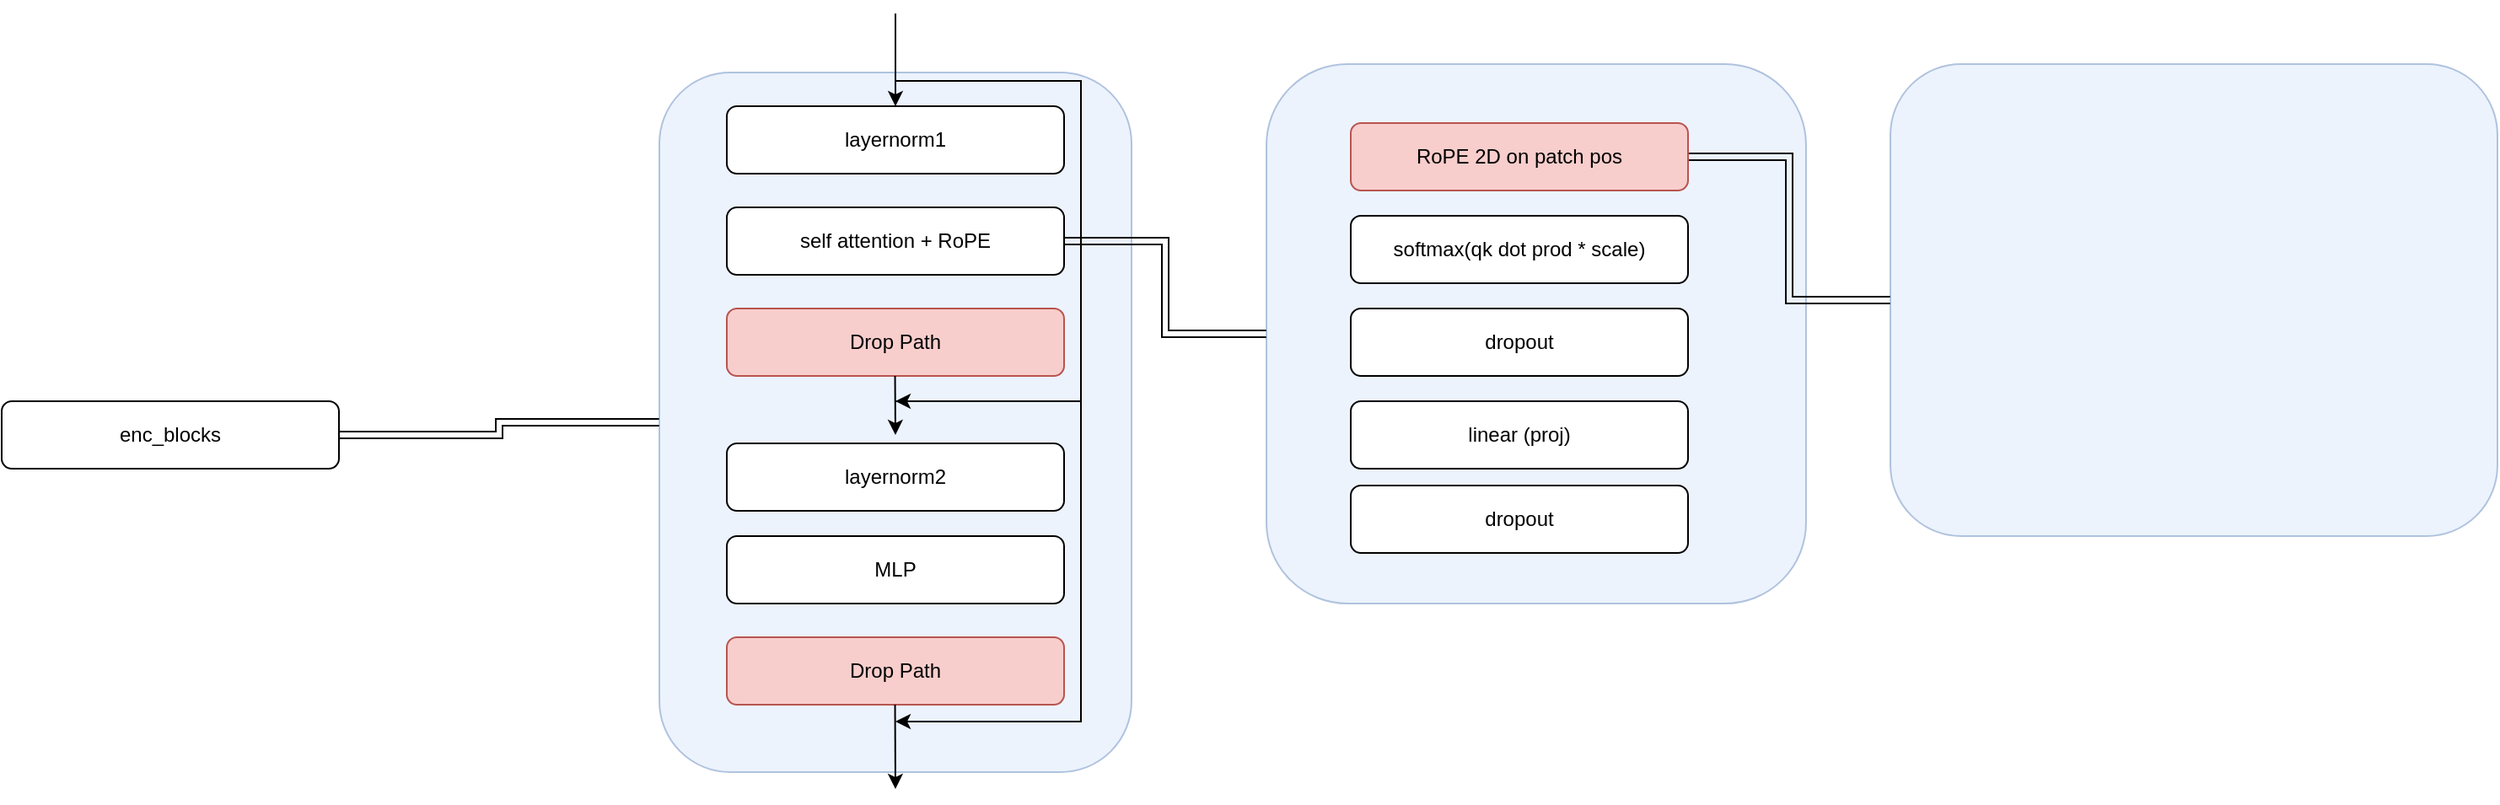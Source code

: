 <mxfile version="24.4.0" type="github">
  <diagram name="Page-1" id="YwyaiJk9tJbsXuyATQ5N">
    <mxGraphModel dx="685" dy="660" grid="1" gridSize="10" guides="1" tooltips="1" connect="1" arrows="1" fold="1" page="1" pageScale="1" pageWidth="850" pageHeight="1100" math="0" shadow="0">
      <root>
        <mxCell id="0" />
        <mxCell id="1" parent="0" />
        <mxCell id="2npnaE28Xi_mpmvtPkLY-3" value="" style="edgeStyle=orthogonalEdgeStyle;rounded=0;orthogonalLoop=1;jettySize=auto;html=1;shape=link;" edge="1" parent="1" source="2npnaE28Xi_mpmvtPkLY-1" target="2npnaE28Xi_mpmvtPkLY-2">
          <mxGeometry relative="1" as="geometry" />
        </mxCell>
        <mxCell id="2npnaE28Xi_mpmvtPkLY-1" value="&lt;div&gt;enc_blocks&lt;/div&gt;" style="rounded=1;whiteSpace=wrap;html=1;" vertex="1" parent="1">
          <mxGeometry x="120" y="320" width="200" height="40" as="geometry" />
        </mxCell>
        <mxCell id="2npnaE28Xi_mpmvtPkLY-2" value="" style="whiteSpace=wrap;html=1;rounded=1;opacity=50;fillColor=#dae8fc;strokeColor=#6c8ebf;" vertex="1" parent="1">
          <mxGeometry x="510" y="125" width="280" height="415" as="geometry" />
        </mxCell>
        <mxCell id="2npnaE28Xi_mpmvtPkLY-4" value="layernorm1" style="rounded=1;whiteSpace=wrap;html=1;" vertex="1" parent="1">
          <mxGeometry x="550" y="145" width="200" height="40" as="geometry" />
        </mxCell>
        <mxCell id="2npnaE28Xi_mpmvtPkLY-17" value="" style="edgeStyle=orthogonalEdgeStyle;rounded=0;orthogonalLoop=1;jettySize=auto;html=1;shape=link;" edge="1" parent="1" source="2npnaE28Xi_mpmvtPkLY-5" target="2npnaE28Xi_mpmvtPkLY-16">
          <mxGeometry relative="1" as="geometry" />
        </mxCell>
        <mxCell id="2npnaE28Xi_mpmvtPkLY-5" value="self attention + RoPE" style="rounded=1;whiteSpace=wrap;html=1;" vertex="1" parent="1">
          <mxGeometry x="550" y="205" width="200" height="40" as="geometry" />
        </mxCell>
        <mxCell id="2npnaE28Xi_mpmvtPkLY-6" value="Drop Path" style="rounded=1;whiteSpace=wrap;html=1;fillColor=#f8cecc;strokeColor=#b85450;" vertex="1" parent="1">
          <mxGeometry x="550" y="265" width="200" height="40" as="geometry" />
        </mxCell>
        <mxCell id="2npnaE28Xi_mpmvtPkLY-7" value="layernorm2" style="rounded=1;whiteSpace=wrap;html=1;" vertex="1" parent="1">
          <mxGeometry x="550" y="345" width="200" height="40" as="geometry" />
        </mxCell>
        <mxCell id="2npnaE28Xi_mpmvtPkLY-8" value="MLP" style="rounded=1;whiteSpace=wrap;html=1;" vertex="1" parent="1">
          <mxGeometry x="550" y="400" width="200" height="40" as="geometry" />
        </mxCell>
        <mxCell id="2npnaE28Xi_mpmvtPkLY-9" value="Drop Path" style="rounded=1;whiteSpace=wrap;html=1;fillColor=#f8cecc;strokeColor=#b85450;" vertex="1" parent="1">
          <mxGeometry x="550" y="460" width="200" height="40" as="geometry" />
        </mxCell>
        <mxCell id="2npnaE28Xi_mpmvtPkLY-11" value="" style="endArrow=classic;html=1;rounded=0;entryX=0.5;entryY=0;entryDx=0;entryDy=0;" edge="1" parent="1" target="2npnaE28Xi_mpmvtPkLY-4">
          <mxGeometry width="50" height="50" relative="1" as="geometry">
            <mxPoint x="650" y="90" as="sourcePoint" />
            <mxPoint x="620" y="310" as="targetPoint" />
          </mxGeometry>
        </mxCell>
        <mxCell id="2npnaE28Xi_mpmvtPkLY-12" value="" style="endArrow=classic;html=1;rounded=0;" edge="1" parent="1">
          <mxGeometry width="50" height="50" relative="1" as="geometry">
            <mxPoint x="650" y="130" as="sourcePoint" />
            <mxPoint x="650" y="320" as="targetPoint" />
            <Array as="points">
              <mxPoint x="760" y="130" />
              <mxPoint x="760" y="320" />
            </Array>
          </mxGeometry>
        </mxCell>
        <mxCell id="2npnaE28Xi_mpmvtPkLY-13" value="" style="endArrow=classic;html=1;rounded=0;" edge="1" parent="1">
          <mxGeometry width="50" height="50" relative="1" as="geometry">
            <mxPoint x="649.76" y="305" as="sourcePoint" />
            <mxPoint x="650" y="340" as="targetPoint" />
          </mxGeometry>
        </mxCell>
        <mxCell id="2npnaE28Xi_mpmvtPkLY-14" value="" style="endArrow=classic;html=1;rounded=0;" edge="1" parent="1">
          <mxGeometry width="50" height="50" relative="1" as="geometry">
            <mxPoint x="650" y="320" as="sourcePoint" />
            <mxPoint x="650" y="510" as="targetPoint" />
            <Array as="points">
              <mxPoint x="760" y="320" />
              <mxPoint x="760" y="510" />
            </Array>
          </mxGeometry>
        </mxCell>
        <mxCell id="2npnaE28Xi_mpmvtPkLY-15" value="" style="endArrow=classic;html=1;rounded=0;" edge="1" parent="1">
          <mxGeometry width="50" height="50" relative="1" as="geometry">
            <mxPoint x="649.76" y="500" as="sourcePoint" />
            <mxPoint x="650" y="550" as="targetPoint" />
          </mxGeometry>
        </mxCell>
        <mxCell id="2npnaE28Xi_mpmvtPkLY-16" value="" style="whiteSpace=wrap;html=1;rounded=1;fillColor=#dae8fc;strokeColor=#6c8ebf;opacity=50;" vertex="1" parent="1">
          <mxGeometry x="870" y="120" width="320" height="320" as="geometry" />
        </mxCell>
        <mxCell id="2npnaE28Xi_mpmvtPkLY-18" value="softmax(qk dot prod * scale)" style="rounded=1;whiteSpace=wrap;html=1;" vertex="1" parent="1">
          <mxGeometry x="920" y="210" width="200" height="40" as="geometry" />
        </mxCell>
        <mxCell id="2npnaE28Xi_mpmvtPkLY-22" value="" style="edgeStyle=orthogonalEdgeStyle;rounded=0;orthogonalLoop=1;jettySize=auto;html=1;shape=link;" edge="1" parent="1" source="2npnaE28Xi_mpmvtPkLY-20" target="2npnaE28Xi_mpmvtPkLY-21">
          <mxGeometry relative="1" as="geometry" />
        </mxCell>
        <mxCell id="2npnaE28Xi_mpmvtPkLY-20" value="RoPE 2D on patch pos" style="rounded=1;whiteSpace=wrap;html=1;fillColor=#f8cecc;strokeColor=#b85450;" vertex="1" parent="1">
          <mxGeometry x="920" y="155" width="200" height="40" as="geometry" />
        </mxCell>
        <mxCell id="2npnaE28Xi_mpmvtPkLY-21" value="" style="whiteSpace=wrap;html=1;rounded=1;fillColor=#dae8fc;strokeColor=#6c8ebf;opacity=50;" vertex="1" parent="1">
          <mxGeometry x="1240" y="120" width="360" height="280" as="geometry" />
        </mxCell>
        <mxCell id="2npnaE28Xi_mpmvtPkLY-23" value="dropout" style="rounded=1;whiteSpace=wrap;html=1;" vertex="1" parent="1">
          <mxGeometry x="920" y="265" width="200" height="40" as="geometry" />
        </mxCell>
        <mxCell id="2npnaE28Xi_mpmvtPkLY-24" value="linear (proj)" style="rounded=1;whiteSpace=wrap;html=1;" vertex="1" parent="1">
          <mxGeometry x="920" y="320" width="200" height="40" as="geometry" />
        </mxCell>
        <mxCell id="2npnaE28Xi_mpmvtPkLY-25" value="dropout" style="rounded=1;whiteSpace=wrap;html=1;" vertex="1" parent="1">
          <mxGeometry x="920" y="370" width="200" height="40" as="geometry" />
        </mxCell>
      </root>
    </mxGraphModel>
  </diagram>
</mxfile>
